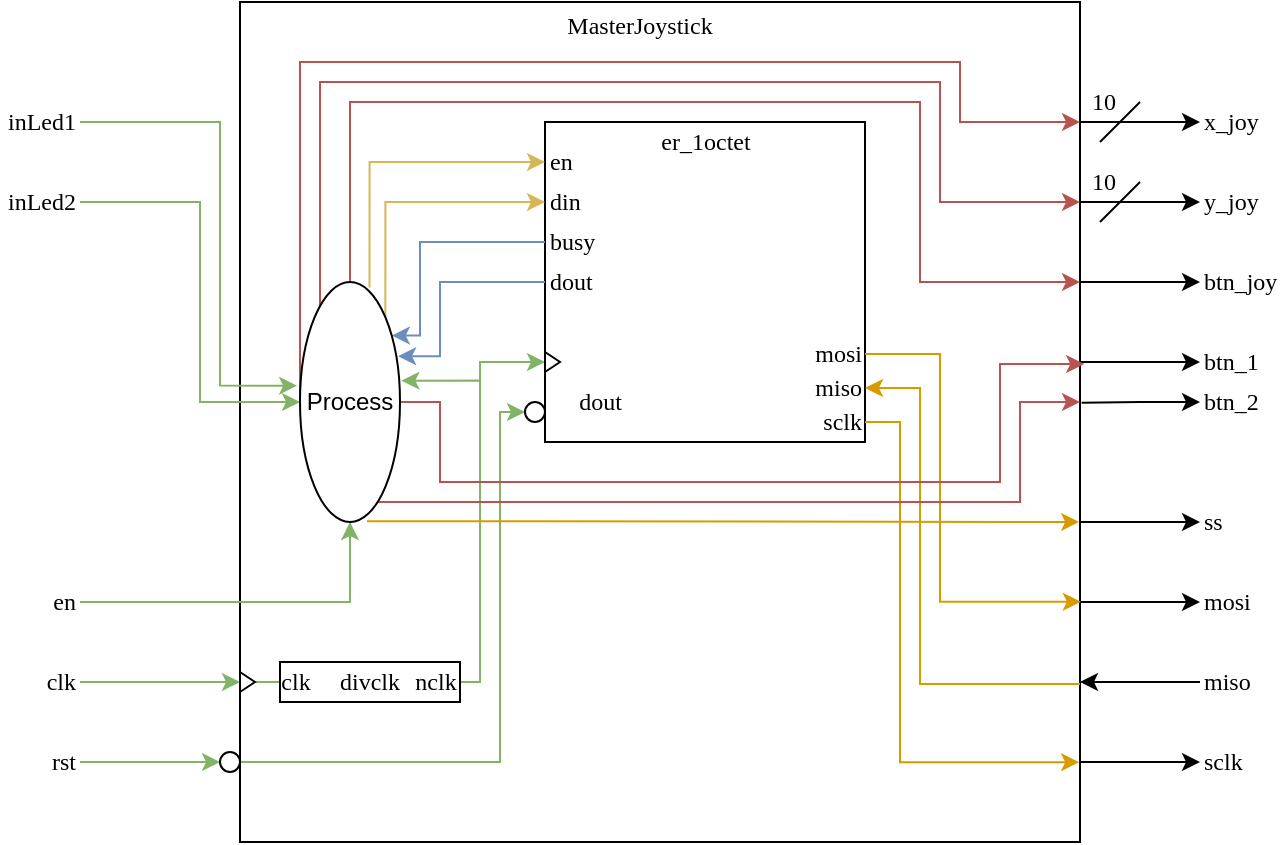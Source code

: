 <mxfile version="15.1.2" type="device"><diagram id="XymO7cuzpLnxfZoR5n3v" name="Page-1"><mxGraphModel dx="971" dy="539" grid="1" gridSize="10" guides="1" tooltips="1" connect="1" arrows="1" fold="1" page="1" pageScale="1" pageWidth="850" pageHeight="1100" math="0" shadow="0"><root><mxCell id="0"/><mxCell id="1" parent="0"/><mxCell id="hbVFQukB9Q6nG860RDWJ-18" style="edgeStyle=orthogonalEdgeStyle;rounded=0;orthogonalLoop=1;jettySize=auto;html=1;entryX=0;entryY=0.5;entryDx=0;entryDy=0;" edge="1" parent="1" source="hbVFQukB9Q6nG860RDWJ-1" target="hbVFQukB9Q6nG860RDWJ-9"><mxGeometry relative="1" as="geometry"><Array as="points"><mxPoint x="580" y="480"/><mxPoint x="580" y="480"/></Array></mxGeometry></mxCell><mxCell id="hbVFQukB9Q6nG860RDWJ-19" style="edgeStyle=orthogonalEdgeStyle;rounded=0;orthogonalLoop=1;jettySize=auto;html=1;entryX=0;entryY=0.5;entryDx=0;entryDy=0;startArrow=classic;startFill=1;endArrow=none;endFill=0;" edge="1" parent="1" source="hbVFQukB9Q6nG860RDWJ-1" target="hbVFQukB9Q6nG860RDWJ-7"><mxGeometry relative="1" as="geometry"><Array as="points"><mxPoint x="580" y="440"/><mxPoint x="580" y="440"/></Array></mxGeometry></mxCell><mxCell id="hbVFQukB9Q6nG860RDWJ-20" style="edgeStyle=orthogonalEdgeStyle;rounded=0;orthogonalLoop=1;jettySize=auto;html=1;entryX=0;entryY=0.5;entryDx=0;entryDy=0;" edge="1" parent="1" source="hbVFQukB9Q6nG860RDWJ-1" target="hbVFQukB9Q6nG860RDWJ-10"><mxGeometry relative="1" as="geometry"><Array as="points"><mxPoint x="580" y="400"/><mxPoint x="580" y="400"/></Array></mxGeometry></mxCell><mxCell id="hbVFQukB9Q6nG860RDWJ-21" style="edgeStyle=orthogonalEdgeStyle;rounded=0;orthogonalLoop=1;jettySize=auto;html=1;entryX=0;entryY=0.5;entryDx=0;entryDy=0;" edge="1" parent="1" source="hbVFQukB9Q6nG860RDWJ-1" target="hbVFQukB9Q6nG860RDWJ-8"><mxGeometry relative="1" as="geometry"><Array as="points"><mxPoint x="580" y="360"/><mxPoint x="580" y="360"/></Array></mxGeometry></mxCell><mxCell id="hbVFQukB9Q6nG860RDWJ-22" style="edgeStyle=orthogonalEdgeStyle;rounded=0;orthogonalLoop=1;jettySize=auto;html=1;entryX=0;entryY=0.5;entryDx=0;entryDy=0;" edge="1" parent="1" source="hbVFQukB9Q6nG860RDWJ-1" target="hbVFQukB9Q6nG860RDWJ-14"><mxGeometry relative="1" as="geometry"><Array as="points"><mxPoint x="580" y="280"/><mxPoint x="580" y="280"/></Array></mxGeometry></mxCell><mxCell id="hbVFQukB9Q6nG860RDWJ-23" style="edgeStyle=orthogonalEdgeStyle;rounded=0;orthogonalLoop=1;jettySize=auto;html=1;entryX=0;entryY=0.5;entryDx=0;entryDy=0;" edge="1" parent="1" source="hbVFQukB9Q6nG860RDWJ-1" target="hbVFQukB9Q6nG860RDWJ-13"><mxGeometry relative="1" as="geometry"><Array as="points"><mxPoint x="580" y="240"/><mxPoint x="580" y="240"/></Array></mxGeometry></mxCell><mxCell id="hbVFQukB9Q6nG860RDWJ-24" style="edgeStyle=orthogonalEdgeStyle;rounded=0;orthogonalLoop=1;jettySize=auto;html=1;entryX=0;entryY=0.5;entryDx=0;entryDy=0;" edge="1" parent="1" source="hbVFQukB9Q6nG860RDWJ-1" target="hbVFQukB9Q6nG860RDWJ-12"><mxGeometry relative="1" as="geometry"><Array as="points"><mxPoint x="590" y="200"/><mxPoint x="590" y="200"/></Array></mxGeometry></mxCell><mxCell id="hbVFQukB9Q6nG860RDWJ-25" style="edgeStyle=orthogonalEdgeStyle;rounded=0;orthogonalLoop=1;jettySize=auto;html=1;entryX=0;entryY=0.5;entryDx=0;entryDy=0;" edge="1" parent="1" source="hbVFQukB9Q6nG860RDWJ-1" target="hbVFQukB9Q6nG860RDWJ-11"><mxGeometry relative="1" as="geometry"><Array as="points"><mxPoint x="580" y="160"/><mxPoint x="580" y="160"/></Array></mxGeometry></mxCell><mxCell id="hbVFQukB9Q6nG860RDWJ-1" value="" style="whiteSpace=wrap;html=1;aspect=fixed;" vertex="1" parent="1"><mxGeometry x="160" y="100" width="420" height="420" as="geometry"/></mxCell><mxCell id="hbVFQukB9Q6nG860RDWJ-16" style="edgeStyle=orthogonalEdgeStyle;rounded=0;orthogonalLoop=1;jettySize=auto;html=1;entryX=0;entryY=0.5;entryDx=0;entryDy=0;fillColor=#d5e8d4;strokeColor=#82b366;" edge="1" parent="1" source="hbVFQukB9Q6nG860RDWJ-2" target="hbVFQukB9Q6nG860RDWJ-43"><mxGeometry relative="1" as="geometry"/></mxCell><mxCell id="hbVFQukB9Q6nG860RDWJ-2" value="rst" style="text;html=1;strokeColor=none;fillColor=none;align=right;verticalAlign=middle;whiteSpace=wrap;rounded=0;fontFamily=Rubik;fontSource=https%3A%2F%2Ffonts.googleapis.com%2Fcss%3Ffamily%3DRubik;" vertex="1" parent="1"><mxGeometry x="40" y="470" width="40" height="20" as="geometry"/></mxCell><mxCell id="hbVFQukB9Q6nG860RDWJ-15" style="edgeStyle=orthogonalEdgeStyle;rounded=0;orthogonalLoop=1;jettySize=auto;html=1;entryX=0;entryY=0.5;entryDx=0;entryDy=0;fillColor=#d5e8d4;strokeColor=#82b366;" edge="1" parent="1" source="hbVFQukB9Q6nG860RDWJ-4" target="hbVFQukB9Q6nG860RDWJ-42"><mxGeometry relative="1" as="geometry"><Array as="points"><mxPoint x="140" y="440"/><mxPoint x="140" y="440"/></Array></mxGeometry></mxCell><mxCell id="hbVFQukB9Q6nG860RDWJ-4" value="clk" style="text;html=1;strokeColor=none;fillColor=none;align=right;verticalAlign=middle;whiteSpace=wrap;rounded=0;fontFamily=Rubik;fontSource=https%3A%2F%2Ffonts.googleapis.com%2Fcss%3Ffamily%3DRubik;" vertex="1" parent="1"><mxGeometry x="40" y="430" width="40" height="20" as="geometry"/></mxCell><mxCell id="hbVFQukB9Q6nG860RDWJ-27" style="edgeStyle=orthogonalEdgeStyle;rounded=0;orthogonalLoop=1;jettySize=auto;html=1;entryX=-0.029;entryY=0.432;entryDx=0;entryDy=0;entryPerimeter=0;fillColor=#d5e8d4;strokeColor=#82b366;" edge="1" parent="1" source="hbVFQukB9Q6nG860RDWJ-5" target="hbVFQukB9Q6nG860RDWJ-99"><mxGeometry relative="1" as="geometry"><mxPoint x="189.293" y="159.275" as="targetPoint"/><Array as="points"><mxPoint x="150" y="160"/><mxPoint x="150" y="292"/></Array></mxGeometry></mxCell><mxCell id="hbVFQukB9Q6nG860RDWJ-5" value="inLed1" style="text;html=1;strokeColor=none;fillColor=none;align=right;verticalAlign=middle;whiteSpace=wrap;rounded=0;fontFamily=Rubik;fontSource=https%3A%2F%2Ffonts.googleapis.com%2Fcss%3Ffamily%3DRubik;" vertex="1" parent="1"><mxGeometry x="40" y="150" width="40" height="20" as="geometry"/></mxCell><mxCell id="hbVFQukB9Q6nG860RDWJ-26" style="edgeStyle=orthogonalEdgeStyle;rounded=0;orthogonalLoop=1;jettySize=auto;html=1;entryX=0;entryY=0.5;entryDx=0;entryDy=0;fillColor=#d5e8d4;strokeColor=#82b366;" edge="1" parent="1" source="hbVFQukB9Q6nG860RDWJ-6" target="hbVFQukB9Q6nG860RDWJ-99"><mxGeometry relative="1" as="geometry"><mxPoint x="188.75" y="200" as="targetPoint"/><Array as="points"><mxPoint x="140" y="200"/><mxPoint x="140" y="300"/></Array></mxGeometry></mxCell><mxCell id="hbVFQukB9Q6nG860RDWJ-6" value="inLed2" style="text;html=1;strokeColor=none;fillColor=none;align=right;verticalAlign=middle;whiteSpace=wrap;rounded=0;fontFamily=Rubik;fontSource=https%3A%2F%2Ffonts.googleapis.com%2Fcss%3Ffamily%3DRubik;" vertex="1" parent="1"><mxGeometry x="40" y="190" width="40" height="20" as="geometry"/></mxCell><mxCell id="hbVFQukB9Q6nG860RDWJ-7" value="miso" style="text;html=1;strokeColor=none;fillColor=none;align=left;verticalAlign=middle;whiteSpace=wrap;rounded=0;fontFamily=Rubik;fontSource=https%3A%2F%2Ffonts.googleapis.com%2Fcss%3Ffamily%3DRubik;" vertex="1" parent="1"><mxGeometry x="640" y="430" width="40" height="20" as="geometry"/></mxCell><mxCell id="hbVFQukB9Q6nG860RDWJ-8" value="ss" style="text;html=1;strokeColor=none;fillColor=none;align=left;verticalAlign=middle;whiteSpace=wrap;rounded=0;fontFamily=Rubik;fontSource=https%3A%2F%2Ffonts.googleapis.com%2Fcss%3Ffamily%3DRubik;" vertex="1" parent="1"><mxGeometry x="640" y="350" width="40" height="20" as="geometry"/></mxCell><mxCell id="hbVFQukB9Q6nG860RDWJ-9" value="sclk" style="text;html=1;strokeColor=none;fillColor=none;align=left;verticalAlign=middle;whiteSpace=wrap;rounded=0;fontFamily=Rubik;fontSource=https%3A%2F%2Ffonts.googleapis.com%2Fcss%3Ffamily%3DRubik;" vertex="1" parent="1"><mxGeometry x="640" y="470" width="40" height="20" as="geometry"/></mxCell><mxCell id="hbVFQukB9Q6nG860RDWJ-10" value="mosi" style="text;html=1;strokeColor=none;fillColor=none;align=left;verticalAlign=middle;whiteSpace=wrap;rounded=0;fontFamily=Rubik;fontSource=https%3A%2F%2Ffonts.googleapis.com%2Fcss%3Ffamily%3DRubik;" vertex="1" parent="1"><mxGeometry x="640" y="390" width="40" height="20" as="geometry"/></mxCell><mxCell id="hbVFQukB9Q6nG860RDWJ-11" value="x_joy" style="text;html=1;strokeColor=none;fillColor=none;align=left;verticalAlign=middle;whiteSpace=wrap;rounded=0;fontFamily=Rubik;fontSource=https%3A%2F%2Ffonts.googleapis.com%2Fcss%3Ffamily%3DRubik;" vertex="1" parent="1"><mxGeometry x="640" y="150" width="40" height="20" as="geometry"/></mxCell><mxCell id="hbVFQukB9Q6nG860RDWJ-12" value="y_joy" style="text;html=1;strokeColor=none;fillColor=none;align=left;verticalAlign=middle;whiteSpace=wrap;rounded=0;fontFamily=Rubik;fontSource=https%3A%2F%2Ffonts.googleapis.com%2Fcss%3Ffamily%3DRubik;" vertex="1" parent="1"><mxGeometry x="640" y="190" width="40" height="20" as="geometry"/></mxCell><mxCell id="hbVFQukB9Q6nG860RDWJ-13" value="btn_joy" style="text;html=1;strokeColor=none;fillColor=none;align=left;verticalAlign=middle;whiteSpace=wrap;rounded=0;fontFamily=Rubik;fontSource=https%3A%2F%2Ffonts.googleapis.com%2Fcss%3Ffamily%3DRubik;" vertex="1" parent="1"><mxGeometry x="640" y="230" width="40" height="20" as="geometry"/></mxCell><mxCell id="hbVFQukB9Q6nG860RDWJ-14" value="btn_1" style="text;html=1;strokeColor=none;fillColor=none;align=left;verticalAlign=middle;whiteSpace=wrap;rounded=0;fontFamily=Rubik;fontSource=https%3A%2F%2Ffonts.googleapis.com%2Fcss%3Ffamily%3DRubik;" vertex="1" parent="1"><mxGeometry x="640" y="270" width="40" height="20" as="geometry"/></mxCell><mxCell id="hbVFQukB9Q6nG860RDWJ-33" value="" style="endArrow=none;html=1;" edge="1" parent="1"><mxGeometry width="50" height="50" relative="1" as="geometry"><mxPoint x="590" y="170" as="sourcePoint"/><mxPoint x="610" y="150" as="targetPoint"/></mxGeometry></mxCell><mxCell id="hbVFQukB9Q6nG860RDWJ-34" value="10" style="text;html=1;strokeColor=none;fillColor=none;align=right;verticalAlign=middle;whiteSpace=wrap;rounded=0;fontFamily=Rubik;fontSource=https%3A%2F%2Ffonts.googleapis.com%2Fcss%3Ffamily%3DRubik;" vertex="1" parent="1"><mxGeometry x="560" y="140" width="40" height="20" as="geometry"/></mxCell><mxCell id="hbVFQukB9Q6nG860RDWJ-35" value="" style="endArrow=none;html=1;" edge="1" parent="1"><mxGeometry width="50" height="50" relative="1" as="geometry"><mxPoint x="590" y="210" as="sourcePoint"/><mxPoint x="610" y="190" as="targetPoint"/></mxGeometry></mxCell><mxCell id="hbVFQukB9Q6nG860RDWJ-36" value="10" style="text;html=1;strokeColor=none;fillColor=none;align=right;verticalAlign=middle;whiteSpace=wrap;rounded=0;fontFamily=Rubik;fontSource=https%3A%2F%2Ffonts.googleapis.com%2Fcss%3Ffamily%3DRubik;" vertex="1" parent="1"><mxGeometry x="560" y="180" width="40" height="20" as="geometry"/></mxCell><mxCell id="hbVFQukB9Q6nG860RDWJ-39" value="" style="whiteSpace=wrap;html=1;aspect=fixed;align=left;" vertex="1" parent="1"><mxGeometry x="312.5" y="160" width="160" height="160" as="geometry"/></mxCell><mxCell id="hbVFQukB9Q6nG860RDWJ-40" value="MasterJoystick" style="text;html=1;strokeColor=none;fillColor=none;align=center;verticalAlign=middle;whiteSpace=wrap;rounded=0;fontFamily=Rubik;fontSource=https%3A%2F%2Ffonts.googleapis.com%2Fcss%3Ffamily%3DRubik;" vertex="1" parent="1"><mxGeometry x="340" y="102" width="40" height="20" as="geometry"/></mxCell><mxCell id="hbVFQukB9Q6nG860RDWJ-41" value="er_1octet" style="text;html=1;strokeColor=none;fillColor=none;align=center;verticalAlign=middle;whiteSpace=wrap;rounded=0;fontFamily=Rubik;fontSource=https%3A%2F%2Ffonts.googleapis.com%2Fcss%3Ffamily%3DRubik;" vertex="1" parent="1"><mxGeometry x="372.5" y="160" width="40" height="20" as="geometry"/></mxCell><mxCell id="hbVFQukB9Q6nG860RDWJ-96" style="edgeStyle=orthogonalEdgeStyle;rounded=0;orthogonalLoop=1;jettySize=auto;html=1;entryX=0;entryY=0.5;entryDx=0;entryDy=0;fillColor=#d5e8d4;strokeColor=#82b366;" edge="1" parent="1" source="hbVFQukB9Q6nG860RDWJ-42" target="hbVFQukB9Q6nG860RDWJ-46"><mxGeometry relative="1" as="geometry"><Array as="points"><mxPoint x="280" y="440"/><mxPoint x="280" y="280"/></Array></mxGeometry></mxCell><mxCell id="hbVFQukB9Q6nG860RDWJ-115" style="edgeStyle=orthogonalEdgeStyle;rounded=0;orthogonalLoop=1;jettySize=auto;html=1;entryX=1.014;entryY=0.411;entryDx=0;entryDy=0;entryPerimeter=0;startArrow=none;startFill=0;endArrow=classic;endFill=1;fillColor=#d5e8d4;strokeColor=#82b366;" edge="1" parent="1" source="hbVFQukB9Q6nG860RDWJ-42" target="hbVFQukB9Q6nG860RDWJ-99"><mxGeometry relative="1" as="geometry"><Array as="points"><mxPoint x="280" y="440"/><mxPoint x="280" y="289"/></Array></mxGeometry></mxCell><mxCell id="hbVFQukB9Q6nG860RDWJ-42" value="" style="triangle;whiteSpace=wrap;html=1;align=center;" vertex="1" parent="1"><mxGeometry x="160" y="435" width="7.5" height="10" as="geometry"/></mxCell><mxCell id="hbVFQukB9Q6nG860RDWJ-45" style="edgeStyle=orthogonalEdgeStyle;rounded=0;orthogonalLoop=1;jettySize=auto;html=1;entryX=0;entryY=0.5;entryDx=0;entryDy=0;fillColor=#d5e8d4;strokeColor=#82b366;" edge="1" parent="1" source="hbVFQukB9Q6nG860RDWJ-43" target="hbVFQukB9Q6nG860RDWJ-47"><mxGeometry relative="1" as="geometry"><Array as="points"><mxPoint x="290" y="480"/><mxPoint x="290" y="305"/></Array></mxGeometry></mxCell><mxCell id="hbVFQukB9Q6nG860RDWJ-43" value="" style="ellipse;whiteSpace=wrap;html=1;aspect=fixed;align=center;" vertex="1" parent="1"><mxGeometry x="150" y="475" width="10" height="10" as="geometry"/></mxCell><mxCell id="hbVFQukB9Q6nG860RDWJ-46" value="" style="triangle;whiteSpace=wrap;html=1;align=center;" vertex="1" parent="1"><mxGeometry x="312.5" y="275" width="7.5" height="10" as="geometry"/></mxCell><mxCell id="hbVFQukB9Q6nG860RDWJ-47" value="" style="ellipse;whiteSpace=wrap;html=1;aspect=fixed;align=center;" vertex="1" parent="1"><mxGeometry x="302.5" y="300" width="10" height="10" as="geometry"/></mxCell><mxCell id="hbVFQukB9Q6nG860RDWJ-61" value="en" style="text;html=1;strokeColor=none;fillColor=none;align=left;verticalAlign=middle;whiteSpace=wrap;rounded=0;fontFamily=Rubik;fontSource=https%3A%2F%2Ffonts.googleapis.com%2Fcss%3Ffamily%3DRubik;" vertex="1" parent="1"><mxGeometry x="312.5" y="170" width="40" height="20" as="geometry"/></mxCell><mxCell id="hbVFQukB9Q6nG860RDWJ-105" style="edgeStyle=orthogonalEdgeStyle;rounded=0;orthogonalLoop=1;jettySize=auto;html=1;entryX=0.918;entryY=0.223;entryDx=0;entryDy=0;entryPerimeter=0;startArrow=none;startFill=0;endArrow=classic;endFill=1;fillColor=#dae8fc;strokeColor=#6c8ebf;" edge="1" parent="1" source="hbVFQukB9Q6nG860RDWJ-62" target="hbVFQukB9Q6nG860RDWJ-99"><mxGeometry relative="1" as="geometry"><Array as="points"><mxPoint x="250" y="220"/><mxPoint x="250" y="267"/></Array></mxGeometry></mxCell><mxCell id="hbVFQukB9Q6nG860RDWJ-62" value="busy" style="text;html=1;strokeColor=none;fillColor=none;align=left;verticalAlign=middle;whiteSpace=wrap;rounded=0;fontFamily=Rubik;fontSource=https%3A%2F%2Ffonts.googleapis.com%2Fcss%3Ffamily%3DRubik;" vertex="1" parent="1"><mxGeometry x="312.5" y="210" width="40" height="20" as="geometry"/></mxCell><mxCell id="hbVFQukB9Q6nG860RDWJ-66" style="edgeStyle=orthogonalEdgeStyle;rounded=0;orthogonalLoop=1;jettySize=auto;html=1;entryX=0.999;entryY=0.905;entryDx=0;entryDy=0;entryPerimeter=0;fillColor=#ffe6cc;strokeColor=#d79b00;" edge="1" parent="1" source="hbVFQukB9Q6nG860RDWJ-63" target="hbVFQukB9Q6nG860RDWJ-1"><mxGeometry relative="1" as="geometry"><Array as="points"><mxPoint x="490" y="310"/><mxPoint x="490" y="480"/></Array></mxGeometry></mxCell><mxCell id="hbVFQukB9Q6nG860RDWJ-63" value="sclk" style="text;html=1;strokeColor=none;fillColor=none;align=right;verticalAlign=middle;whiteSpace=wrap;rounded=0;fontFamily=Rubik;fontSource=https%3A%2F%2Ffonts.googleapis.com%2Fcss%3Ffamily%3DRubik;" vertex="1" parent="1"><mxGeometry x="432.5" y="300" width="40" height="20" as="geometry"/></mxCell><mxCell id="hbVFQukB9Q6nG860RDWJ-67" style="edgeStyle=orthogonalEdgeStyle;rounded=0;orthogonalLoop=1;jettySize=auto;html=1;entryX=1.001;entryY=0.714;entryDx=0;entryDy=0;entryPerimeter=0;exitX=1;exitY=0.5;exitDx=0;exitDy=0;fillColor=#ffe6cc;strokeColor=#d79b00;" edge="1" parent="1" source="hbVFQukB9Q6nG860RDWJ-65" target="hbVFQukB9Q6nG860RDWJ-1"><mxGeometry relative="1" as="geometry"><Array as="points"><mxPoint x="510" y="276"/><mxPoint x="510" y="400"/></Array></mxGeometry></mxCell><mxCell id="hbVFQukB9Q6nG860RDWJ-68" style="edgeStyle=orthogonalEdgeStyle;rounded=0;orthogonalLoop=1;jettySize=auto;html=1;entryX=1;entryY=0.812;entryDx=0;entryDy=0;entryPerimeter=0;fillColor=#ffe6cc;strokeColor=#d79b00;startArrow=classic;startFill=1;endArrow=none;endFill=0;" edge="1" parent="1" source="hbVFQukB9Q6nG860RDWJ-64" target="hbVFQukB9Q6nG860RDWJ-1"><mxGeometry relative="1" as="geometry"><mxPoint x="580" y="438" as="targetPoint"/><Array as="points"><mxPoint x="500" y="293"/><mxPoint x="500" y="441"/></Array></mxGeometry></mxCell><mxCell id="hbVFQukB9Q6nG860RDWJ-64" value="miso" style="text;html=1;strokeColor=none;fillColor=none;align=right;verticalAlign=middle;whiteSpace=wrap;rounded=0;fontFamily=Rubik;fontSource=https%3A%2F%2Ffonts.googleapis.com%2Fcss%3Ffamily%3DRubik;" vertex="1" parent="1"><mxGeometry x="432.5" y="283" width="40" height="20" as="geometry"/></mxCell><mxCell id="hbVFQukB9Q6nG860RDWJ-65" value="mosi" style="text;html=1;strokeColor=none;fillColor=none;align=right;verticalAlign=middle;whiteSpace=wrap;rounded=0;fontFamily=Rubik;fontSource=https%3A%2F%2Ffonts.googleapis.com%2Fcss%3Ffamily%3DRubik;" vertex="1" parent="1"><mxGeometry x="432.5" y="266" width="40" height="20" as="geometry"/></mxCell><mxCell id="hbVFQukB9Q6nG860RDWJ-108" value="" style="edgeStyle=orthogonalEdgeStyle;rounded=0;orthogonalLoop=1;jettySize=auto;html=1;startArrow=none;startFill=0;endArrow=classic;endFill=1;entryX=0.981;entryY=0.309;entryDx=0;entryDy=0;entryPerimeter=0;fillColor=#dae8fc;strokeColor=#6c8ebf;" edge="1" parent="1" source="hbVFQukB9Q6nG860RDWJ-69" target="hbVFQukB9Q6nG860RDWJ-99"><mxGeometry relative="1" as="geometry"><Array as="points"><mxPoint x="260" y="240"/><mxPoint x="260" y="277"/></Array></mxGeometry></mxCell><mxCell id="hbVFQukB9Q6nG860RDWJ-69" value="dout" style="text;html=1;strokeColor=none;fillColor=none;align=left;verticalAlign=middle;whiteSpace=wrap;rounded=0;fontFamily=Rubik;fontSource=https%3A%2F%2Ffonts.googleapis.com%2Fcss%3Ffamily%3DRubik;" vertex="1" parent="1"><mxGeometry x="312.5" y="230" width="40" height="20" as="geometry"/></mxCell><mxCell id="hbVFQukB9Q6nG860RDWJ-101" style="edgeStyle=orthogonalEdgeStyle;rounded=0;orthogonalLoop=1;jettySize=auto;html=1;entryX=0.5;entryY=1;entryDx=0;entryDy=0;fillColor=#d5e8d4;strokeColor=#82b366;" edge="1" parent="1" source="hbVFQukB9Q6nG860RDWJ-83" target="hbVFQukB9Q6nG860RDWJ-99"><mxGeometry relative="1" as="geometry"/></mxCell><mxCell id="hbVFQukB9Q6nG860RDWJ-83" value="en" style="text;html=1;strokeColor=none;fillColor=none;align=right;verticalAlign=middle;whiteSpace=wrap;rounded=0;fontFamily=Rubik;fontSource=https%3A%2F%2Ffonts.googleapis.com%2Fcss%3Ffamily%3DRubik;" vertex="1" parent="1"><mxGeometry x="40" y="390" width="40" height="20" as="geometry"/></mxCell><mxCell id="hbVFQukB9Q6nG860RDWJ-103" style="edgeStyle=orthogonalEdgeStyle;rounded=0;orthogonalLoop=1;jettySize=auto;html=1;entryX=1;entryY=0;entryDx=0;entryDy=0;endArrow=none;endFill=0;startArrow=classic;startFill=1;fillColor=#fff2cc;strokeColor=#d6b656;" edge="1" parent="1" source="hbVFQukB9Q6nG860RDWJ-98" target="hbVFQukB9Q6nG860RDWJ-99"><mxGeometry relative="1" as="geometry"/></mxCell><mxCell id="hbVFQukB9Q6nG860RDWJ-98" value="din" style="text;html=1;strokeColor=none;fillColor=none;align=left;verticalAlign=middle;whiteSpace=wrap;rounded=0;fontFamily=Rubik;fontSource=https%3A%2F%2Ffonts.googleapis.com%2Fcss%3Ffamily%3DRubik;" vertex="1" parent="1"><mxGeometry x="312.5" y="190" width="40" height="20" as="geometry"/></mxCell><mxCell id="hbVFQukB9Q6nG860RDWJ-102" style="edgeStyle=orthogonalEdgeStyle;rounded=0;orthogonalLoop=1;jettySize=auto;html=1;entryX=0;entryY=0.5;entryDx=0;entryDy=0;exitX=0.695;exitY=0.023;exitDx=0;exitDy=0;exitPerimeter=0;fillColor=#fff2cc;strokeColor=#d6b656;" edge="1" parent="1" source="hbVFQukB9Q6nG860RDWJ-99" target="hbVFQukB9Q6nG860RDWJ-61"><mxGeometry relative="1" as="geometry"><Array as="points"><mxPoint x="225" y="180"/></Array></mxGeometry></mxCell><mxCell id="hbVFQukB9Q6nG860RDWJ-110" style="edgeStyle=orthogonalEdgeStyle;rounded=0;orthogonalLoop=1;jettySize=auto;html=1;entryX=0.5;entryY=1;entryDx=0;entryDy=0;startArrow=none;startFill=0;endArrow=classic;endFill=1;fillColor=#f8cecc;strokeColor=#b85450;" edge="1" parent="1" source="hbVFQukB9Q6nG860RDWJ-99" target="hbVFQukB9Q6nG860RDWJ-34"><mxGeometry relative="1" as="geometry"><Array as="points"><mxPoint x="190" y="130"/><mxPoint x="520" y="130"/><mxPoint x="520" y="160"/></Array></mxGeometry></mxCell><mxCell id="hbVFQukB9Q6nG860RDWJ-111" style="edgeStyle=orthogonalEdgeStyle;rounded=0;orthogonalLoop=1;jettySize=auto;html=1;entryX=0.5;entryY=1;entryDx=0;entryDy=0;startArrow=none;startFill=0;endArrow=classic;endFill=1;fillColor=#f8cecc;strokeColor=#b85450;" edge="1" parent="1" source="hbVFQukB9Q6nG860RDWJ-99" target="hbVFQukB9Q6nG860RDWJ-36"><mxGeometry relative="1" as="geometry"><Array as="points"><mxPoint x="200" y="140"/><mxPoint x="510" y="140"/><mxPoint x="510" y="200"/></Array></mxGeometry></mxCell><mxCell id="hbVFQukB9Q6nG860RDWJ-112" style="edgeStyle=orthogonalEdgeStyle;rounded=0;orthogonalLoop=1;jettySize=auto;html=1;entryX=0.5;entryY=1;entryDx=0;entryDy=0;startArrow=none;startFill=0;endArrow=classic;endFill=1;fillColor=#f8cecc;strokeColor=#b85450;" edge="1" parent="1" source="hbVFQukB9Q6nG860RDWJ-99"><mxGeometry relative="1" as="geometry"><mxPoint x="580" y="240" as="targetPoint"/><Array as="points"><mxPoint x="215" y="150"/><mxPoint x="500" y="150"/><mxPoint x="500" y="240"/></Array></mxGeometry></mxCell><mxCell id="hbVFQukB9Q6nG860RDWJ-113" style="edgeStyle=orthogonalEdgeStyle;rounded=0;orthogonalLoop=1;jettySize=auto;html=1;entryX=1.005;entryY=0.431;entryDx=0;entryDy=0;entryPerimeter=0;startArrow=none;startFill=0;endArrow=classic;endFill=1;fillColor=#f8cecc;strokeColor=#b85450;" edge="1" parent="1" source="hbVFQukB9Q6nG860RDWJ-99" target="hbVFQukB9Q6nG860RDWJ-1"><mxGeometry relative="1" as="geometry"><Array as="points"><mxPoint x="260" y="300"/><mxPoint x="260" y="340"/><mxPoint x="540" y="340"/><mxPoint x="540" y="281"/></Array></mxGeometry></mxCell><mxCell id="hbVFQukB9Q6nG860RDWJ-114" style="edgeStyle=orthogonalEdgeStyle;rounded=0;orthogonalLoop=1;jettySize=auto;html=1;entryX=0.999;entryY=0.619;entryDx=0;entryDy=0;entryPerimeter=0;startArrow=none;startFill=0;endArrow=classic;endFill=1;fillColor=#ffe6cc;strokeColor=#d79b00;exitX=0.67;exitY=0.997;exitDx=0;exitDy=0;exitPerimeter=0;" edge="1" parent="1" source="hbVFQukB9Q6nG860RDWJ-99" target="hbVFQukB9Q6nG860RDWJ-1"><mxGeometry relative="1" as="geometry"><Array as="points"><mxPoint x="260" y="360"/></Array></mxGeometry></mxCell><mxCell id="hbVFQukB9Q6nG860RDWJ-119" style="edgeStyle=orthogonalEdgeStyle;rounded=0;orthogonalLoop=1;jettySize=auto;html=1;startArrow=none;startFill=0;endArrow=classic;endFill=1;fillColor=#f8cecc;strokeColor=#b85450;" edge="1" parent="1" source="hbVFQukB9Q6nG860RDWJ-99"><mxGeometry relative="1" as="geometry"><mxPoint x="580" y="300" as="targetPoint"/><Array as="points"><mxPoint x="550" y="350"/><mxPoint x="550" y="300"/></Array></mxGeometry></mxCell><mxCell id="hbVFQukB9Q6nG860RDWJ-99" value="Process" style="ellipse;whiteSpace=wrap;html=1;align=center;" vertex="1" parent="1"><mxGeometry x="190" y="240" width="50" height="120" as="geometry"/></mxCell><mxCell id="hbVFQukB9Q6nG860RDWJ-107" value="dout" style="text;html=1;strokeColor=none;fillColor=none;align=right;verticalAlign=middle;whiteSpace=wrap;rounded=0;fontFamily=Rubik;fontSource=https%3A%2F%2Ffonts.googleapis.com%2Fcss%3Ffamily%3DRubik;" vertex="1" parent="1"><mxGeometry x="312.5" y="290" width="40" height="20" as="geometry"/></mxCell><mxCell id="hbVFQukB9Q6nG860RDWJ-116" value="&lt;div align=&quot;center&quot;&gt;&lt;font face=&quot;Rubik&quot; data-font-src=&quot;https://fonts.googleapis.com/css?family=Rubik&quot;&gt;divclk&lt;/font&gt;&lt;/div&gt;" style="rounded=0;whiteSpace=wrap;html=1;align=center;" vertex="1" parent="1"><mxGeometry x="180" y="430" width="90" height="20" as="geometry"/></mxCell><mxCell id="hbVFQukB9Q6nG860RDWJ-117" value="&lt;font face=&quot;Rubik&quot; data-font-src=&quot;https://fonts.googleapis.com/css?family=Rubik&quot;&gt;clk&lt;/font&gt;" style="text;html=1;strokeColor=none;fillColor=none;align=center;verticalAlign=middle;whiteSpace=wrap;rounded=0;" vertex="1" parent="1"><mxGeometry x="167.5" y="430" width="40" height="20" as="geometry"/></mxCell><mxCell id="hbVFQukB9Q6nG860RDWJ-118" value="&lt;font face=&quot;Rubik&quot; data-font-src=&quot;https://fonts.googleapis.com/css?family=Rubik&quot;&gt;n&lt;font data-font-src=&quot;https://fonts.googleapis.com/css?family=Rubik&quot;&gt;clk&lt;/font&gt;&lt;/font&gt;" style="text;html=1;strokeColor=none;fillColor=none;align=center;verticalAlign=middle;whiteSpace=wrap;rounded=0;" vertex="1" parent="1"><mxGeometry x="238" y="430" width="40" height="20" as="geometry"/></mxCell><mxCell id="hbVFQukB9Q6nG860RDWJ-122" style="edgeStyle=orthogonalEdgeStyle;rounded=0;orthogonalLoop=1;jettySize=auto;html=1;entryX=1.002;entryY=0.477;entryDx=0;entryDy=0;entryPerimeter=0;startArrow=classic;startFill=1;endArrow=none;endFill=0;" edge="1" parent="1" source="hbVFQukB9Q6nG860RDWJ-121" target="hbVFQukB9Q6nG860RDWJ-1"><mxGeometry relative="1" as="geometry"/></mxCell><mxCell id="hbVFQukB9Q6nG860RDWJ-121" value="btn_2" style="text;html=1;strokeColor=none;fillColor=none;align=left;verticalAlign=middle;whiteSpace=wrap;rounded=0;fontFamily=Rubik;fontSource=https%3A%2F%2Ffonts.googleapis.com%2Fcss%3Ffamily%3DRubik;" vertex="1" parent="1"><mxGeometry x="640" y="290" width="40" height="20" as="geometry"/></mxCell></root></mxGraphModel></diagram></mxfile>